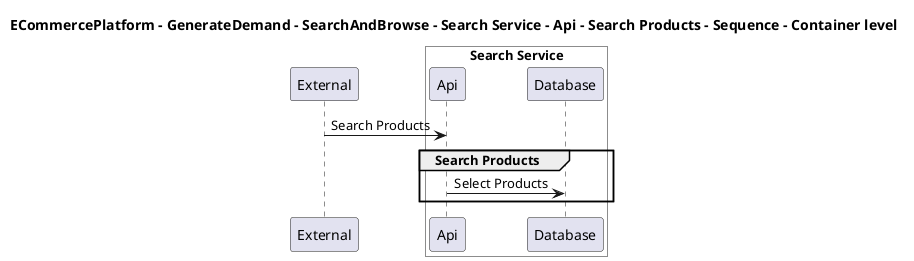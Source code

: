 @startuml

title ECommercePlatform - GenerateDemand - SearchAndBrowse - Search Service - Api - Search Products - Sequence - Container level

participant "External" as C4InterFlow.SoftwareSystems.ExternalSystem

box "Search Service" #White
    participant "Api" as ECommercePlatform.GenerateDemand.SearchAndBrowse.SoftwareSystems.SearchService.Containers.Api
    participant "Database" as ECommercePlatform.GenerateDemand.SearchAndBrowse.SoftwareSystems.SearchService.Containers.Database
end box


C4InterFlow.SoftwareSystems.ExternalSystem -> ECommercePlatform.GenerateDemand.SearchAndBrowse.SoftwareSystems.SearchService.Containers.Api : Search Products
group Search Products
ECommercePlatform.GenerateDemand.SearchAndBrowse.SoftwareSystems.SearchService.Containers.Api -> ECommercePlatform.GenerateDemand.SearchAndBrowse.SoftwareSystems.SearchService.Containers.Database : Select Products
end


@enduml
